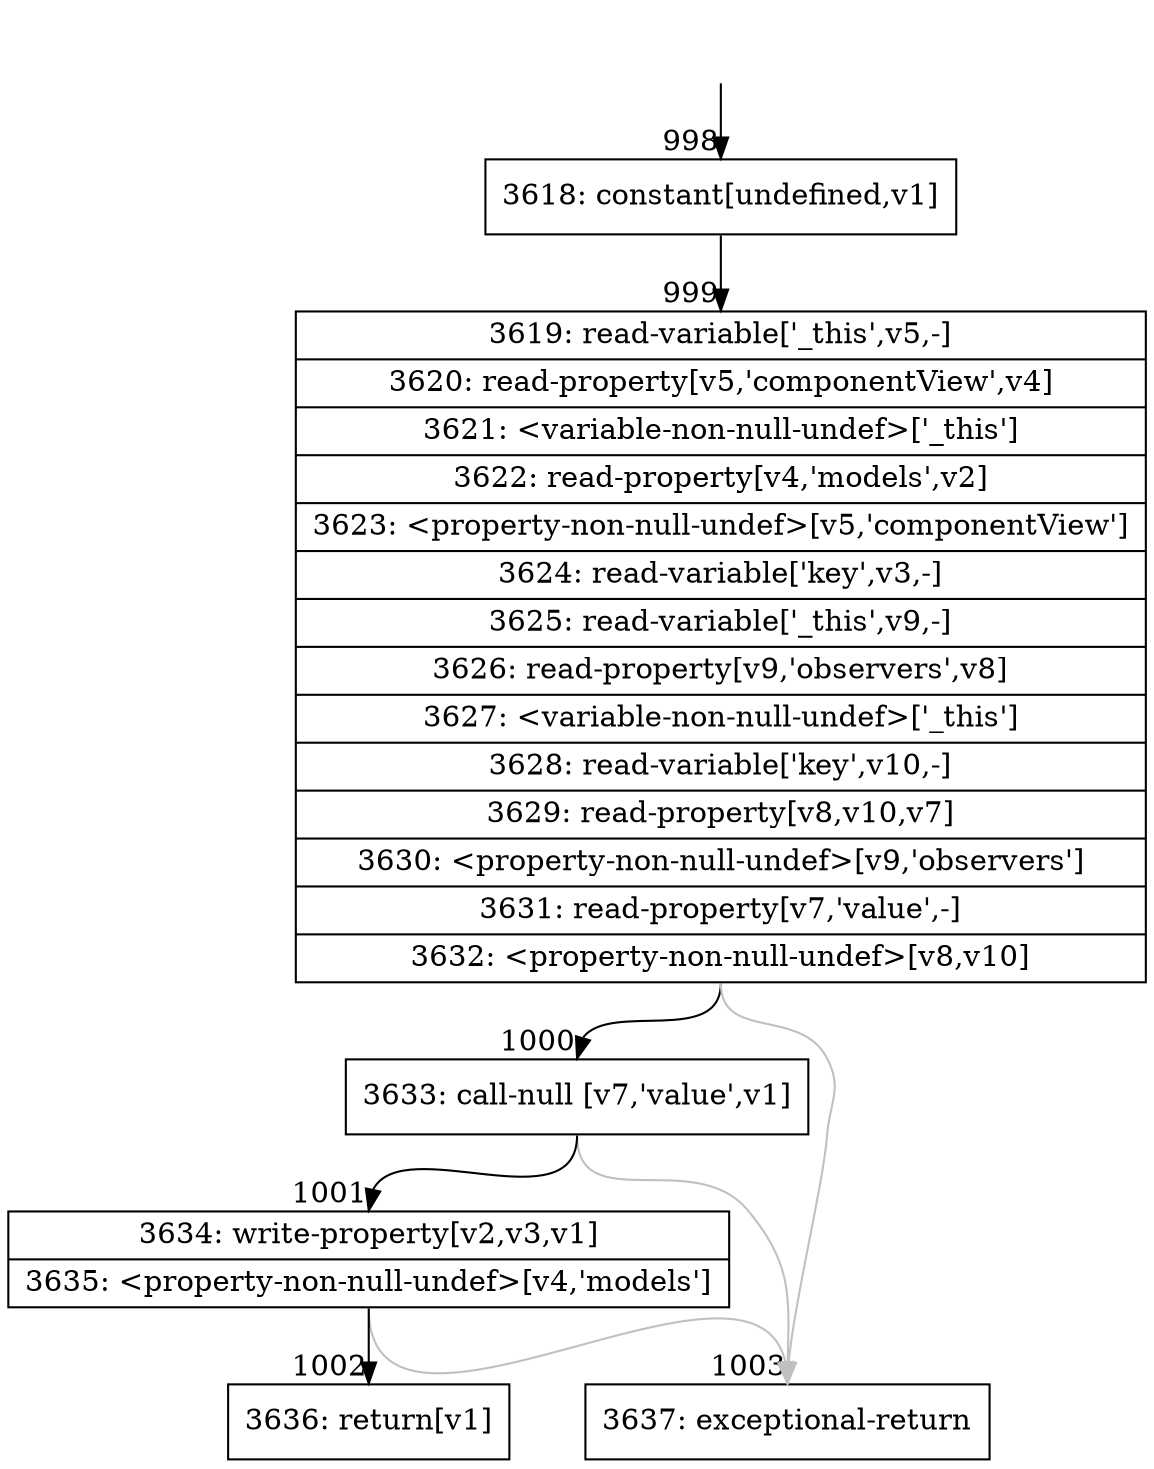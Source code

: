 digraph {
rankdir="TD"
BB_entry75[shape=none,label=""];
BB_entry75 -> BB998 [tailport=s, headport=n, headlabel="    998"]
BB998 [shape=record label="{3618: constant[undefined,v1]}" ] 
BB998 -> BB999 [tailport=s, headport=n, headlabel="      999"]
BB999 [shape=record label="{3619: read-variable['_this',v5,-]|3620: read-property[v5,'componentView',v4]|3621: \<variable-non-null-undef\>['_this']|3622: read-property[v4,'models',v2]|3623: \<property-non-null-undef\>[v5,'componentView']|3624: read-variable['key',v3,-]|3625: read-variable['_this',v9,-]|3626: read-property[v9,'observers',v8]|3627: \<variable-non-null-undef\>['_this']|3628: read-variable['key',v10,-]|3629: read-property[v8,v10,v7]|3630: \<property-non-null-undef\>[v9,'observers']|3631: read-property[v7,'value',-]|3632: \<property-non-null-undef\>[v8,v10]}" ] 
BB999 -> BB1000 [tailport=s, headport=n, headlabel="      1000"]
BB999 -> BB1003 [tailport=s, headport=n, color=gray, headlabel="      1003"]
BB1000 [shape=record label="{3633: call-null [v7,'value',v1]}" ] 
BB1000 -> BB1001 [tailport=s, headport=n, headlabel="      1001"]
BB1000 -> BB1003 [tailport=s, headport=n, color=gray]
BB1001 [shape=record label="{3634: write-property[v2,v3,v1]|3635: \<property-non-null-undef\>[v4,'models']}" ] 
BB1001 -> BB1002 [tailport=s, headport=n, headlabel="      1002"]
BB1001 -> BB1003 [tailport=s, headport=n, color=gray]
BB1002 [shape=record label="{3636: return[v1]}" ] 
BB1003 [shape=record label="{3637: exceptional-return}" ] 
//#$~ 816
}
